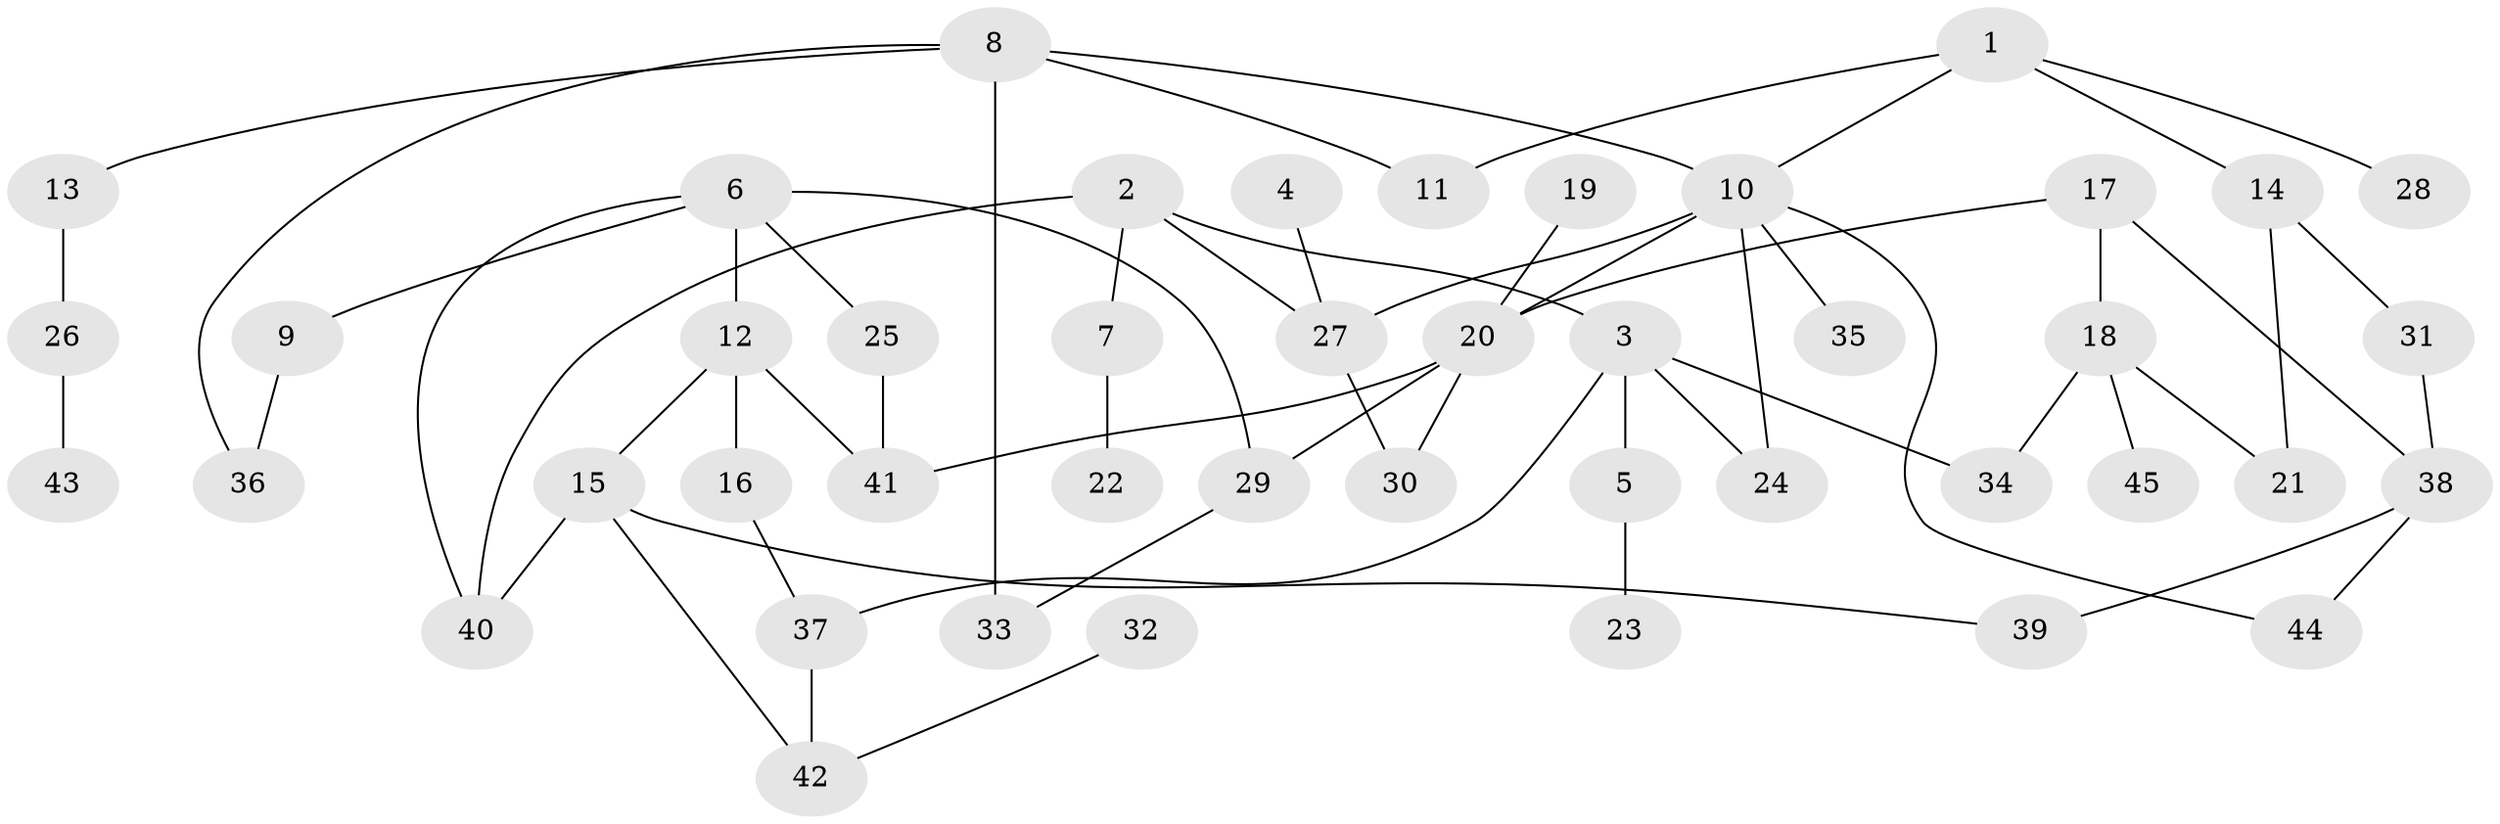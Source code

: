 // original degree distribution, {5: 0.06666666666666667, 8: 0.011111111111111112, 4: 0.1, 3: 0.15555555555555556, 2: 0.32222222222222224, 6: 0.011111111111111112, 1: 0.3333333333333333}
// Generated by graph-tools (version 1.1) at 2025/01/03/09/25 03:01:11]
// undirected, 45 vertices, 60 edges
graph export_dot {
graph [start="1"]
  node [color=gray90,style=filled];
  1;
  2;
  3;
  4;
  5;
  6;
  7;
  8;
  9;
  10;
  11;
  12;
  13;
  14;
  15;
  16;
  17;
  18;
  19;
  20;
  21;
  22;
  23;
  24;
  25;
  26;
  27;
  28;
  29;
  30;
  31;
  32;
  33;
  34;
  35;
  36;
  37;
  38;
  39;
  40;
  41;
  42;
  43;
  44;
  45;
  1 -- 10 [weight=1.0];
  1 -- 11 [weight=1.0];
  1 -- 14 [weight=1.0];
  1 -- 28 [weight=1.0];
  2 -- 3 [weight=1.0];
  2 -- 7 [weight=1.0];
  2 -- 27 [weight=1.0];
  2 -- 40 [weight=1.0];
  3 -- 5 [weight=1.0];
  3 -- 24 [weight=1.0];
  3 -- 34 [weight=1.0];
  3 -- 37 [weight=1.0];
  4 -- 27 [weight=1.0];
  5 -- 23 [weight=1.0];
  6 -- 9 [weight=1.0];
  6 -- 12 [weight=1.0];
  6 -- 25 [weight=1.0];
  6 -- 29 [weight=1.0];
  6 -- 40 [weight=1.0];
  7 -- 22 [weight=1.0];
  8 -- 10 [weight=1.0];
  8 -- 11 [weight=1.0];
  8 -- 13 [weight=1.0];
  8 -- 33 [weight=1.0];
  8 -- 36 [weight=1.0];
  9 -- 36 [weight=1.0];
  10 -- 20 [weight=1.0];
  10 -- 24 [weight=1.0];
  10 -- 27 [weight=1.0];
  10 -- 35 [weight=1.0];
  10 -- 44 [weight=1.0];
  12 -- 15 [weight=1.0];
  12 -- 16 [weight=1.0];
  12 -- 41 [weight=1.0];
  13 -- 26 [weight=1.0];
  14 -- 21 [weight=1.0];
  14 -- 31 [weight=1.0];
  15 -- 39 [weight=1.0];
  15 -- 40 [weight=1.0];
  15 -- 42 [weight=1.0];
  16 -- 37 [weight=1.0];
  17 -- 18 [weight=1.0];
  17 -- 20 [weight=1.0];
  17 -- 38 [weight=1.0];
  18 -- 21 [weight=1.0];
  18 -- 34 [weight=1.0];
  18 -- 45 [weight=1.0];
  19 -- 20 [weight=1.0];
  20 -- 29 [weight=1.0];
  20 -- 30 [weight=1.0];
  20 -- 41 [weight=1.0];
  25 -- 41 [weight=1.0];
  26 -- 43 [weight=1.0];
  27 -- 30 [weight=1.0];
  29 -- 33 [weight=1.0];
  31 -- 38 [weight=1.0];
  32 -- 42 [weight=1.0];
  37 -- 42 [weight=1.0];
  38 -- 39 [weight=1.0];
  38 -- 44 [weight=1.0];
}
